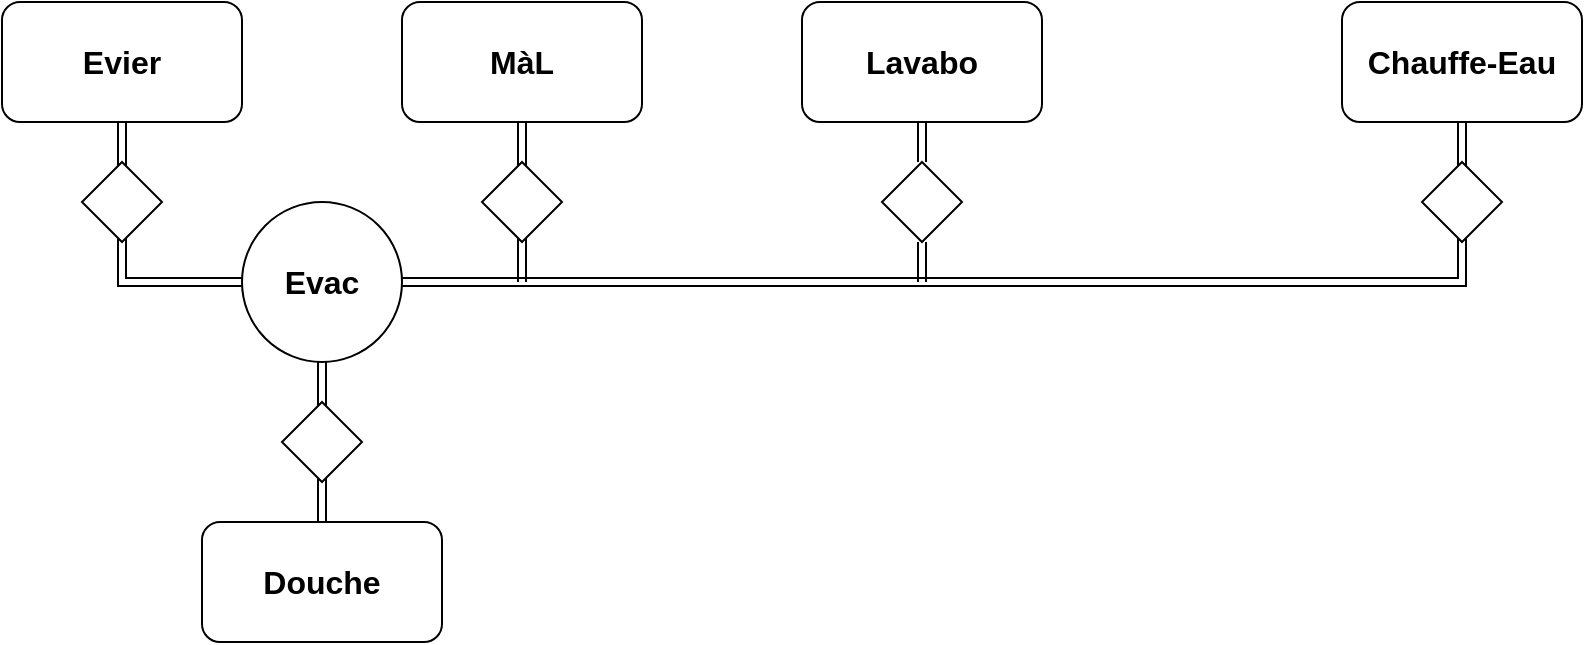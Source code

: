 <mxfile version="12.6.5" type="github">
  <diagram id="cXAyC1VZPasHQBESQU25" name="Page-1">
    <mxGraphModel dx="1102" dy="568" grid="1" gridSize="10" guides="1" tooltips="1" connect="1" arrows="1" fold="1" page="1" pageScale="1" pageWidth="827" pageHeight="1169" math="0" shadow="0">
      <root>
        <mxCell id="0"/>
        <mxCell id="1" parent="0"/>
        <mxCell id="ux5uT29NNQ9zy8v0MpDd-10" style="edgeStyle=orthogonalEdgeStyle;rounded=0;orthogonalLoop=1;jettySize=auto;html=1;exitX=0.5;exitY=1;exitDx=0;exitDy=0;entryX=0;entryY=0.5;entryDx=0;entryDy=0;shape=link;" edge="1" parent="1" source="ux5uT29NNQ9zy8v0MpDd-2" target="ux5uT29NNQ9zy8v0MpDd-8">
          <mxGeometry relative="1" as="geometry"/>
        </mxCell>
        <mxCell id="ux5uT29NNQ9zy8v0MpDd-2" value="&lt;font style=&quot;font-size: 16px&quot;&gt;&lt;b&gt;Evier&lt;/b&gt;&lt;/font&gt;" style="rounded=1;whiteSpace=wrap;html=1;" vertex="1" parent="1">
          <mxGeometry y="300" width="120" height="60" as="geometry"/>
        </mxCell>
        <mxCell id="ux5uT29NNQ9zy8v0MpDd-14" style="edgeStyle=orthogonalEdgeStyle;shape=link;rounded=0;orthogonalLoop=1;jettySize=auto;html=1;exitX=0.5;exitY=1;exitDx=0;exitDy=0;" edge="1" parent="1" source="ux5uT29NNQ9zy8v0MpDd-3">
          <mxGeometry relative="1" as="geometry">
            <mxPoint x="260" y="440" as="targetPoint"/>
          </mxGeometry>
        </mxCell>
        <mxCell id="ux5uT29NNQ9zy8v0MpDd-3" value="&lt;font style=&quot;font-size: 16px&quot;&gt;&lt;b&gt;MàL&lt;br&gt;&lt;/b&gt;&lt;/font&gt;" style="rounded=1;whiteSpace=wrap;html=1;" vertex="1" parent="1">
          <mxGeometry x="200" y="300" width="120" height="60" as="geometry"/>
        </mxCell>
        <mxCell id="ux5uT29NNQ9zy8v0MpDd-15" style="edgeStyle=orthogonalEdgeStyle;shape=link;rounded=0;orthogonalLoop=1;jettySize=auto;html=1;exitX=0.5;exitY=1;exitDx=0;exitDy=0;" edge="1" parent="1" source="ux5uT29NNQ9zy8v0MpDd-18">
          <mxGeometry relative="1" as="geometry">
            <mxPoint x="460" y="440" as="targetPoint"/>
          </mxGeometry>
        </mxCell>
        <mxCell id="ux5uT29NNQ9zy8v0MpDd-4" value="&lt;font style=&quot;font-size: 16px&quot;&gt;&lt;b&gt;Lavabo&lt;br&gt;&lt;/b&gt;&lt;/font&gt;" style="rounded=1;whiteSpace=wrap;html=1;" vertex="1" parent="1">
          <mxGeometry x="400" y="300" width="120" height="60" as="geometry"/>
        </mxCell>
        <mxCell id="ux5uT29NNQ9zy8v0MpDd-13" style="edgeStyle=orthogonalEdgeStyle;shape=link;rounded=0;orthogonalLoop=1;jettySize=auto;html=1;exitX=0.5;exitY=1;exitDx=0;exitDy=0;entryX=1;entryY=0.5;entryDx=0;entryDy=0;" edge="1" parent="1" source="ux5uT29NNQ9zy8v0MpDd-5" target="ux5uT29NNQ9zy8v0MpDd-8">
          <mxGeometry relative="1" as="geometry"/>
        </mxCell>
        <mxCell id="ux5uT29NNQ9zy8v0MpDd-5" value="&lt;font style=&quot;font-size: 16px&quot;&gt;&lt;b&gt;Chauffe-Eau&lt;br&gt;&lt;/b&gt;&lt;/font&gt;" style="rounded=1;whiteSpace=wrap;html=1;" vertex="1" parent="1">
          <mxGeometry x="670" y="300" width="120" height="60" as="geometry"/>
        </mxCell>
        <mxCell id="ux5uT29NNQ9zy8v0MpDd-12" style="edgeStyle=orthogonalEdgeStyle;shape=link;rounded=0;orthogonalLoop=1;jettySize=auto;html=1;exitX=0.5;exitY=0;exitDx=0;exitDy=0;entryX=0.5;entryY=1;entryDx=0;entryDy=0;" edge="1" parent="1" source="ux5uT29NNQ9zy8v0MpDd-6" target="ux5uT29NNQ9zy8v0MpDd-8">
          <mxGeometry relative="1" as="geometry"/>
        </mxCell>
        <mxCell id="ux5uT29NNQ9zy8v0MpDd-6" value="&lt;font style=&quot;font-size: 16px&quot;&gt;&lt;b&gt;Douche&lt;br&gt;&lt;/b&gt;&lt;/font&gt;" style="rounded=1;whiteSpace=wrap;html=1;" vertex="1" parent="1">
          <mxGeometry x="100" y="560" width="120" height="60" as="geometry"/>
        </mxCell>
        <mxCell id="ux5uT29NNQ9zy8v0MpDd-8" value="&lt;b&gt;&lt;font style=&quot;font-size: 16px&quot;&gt;Evac&lt;/font&gt;&lt;/b&gt;" style="ellipse;whiteSpace=wrap;html=1;aspect=fixed;" vertex="1" parent="1">
          <mxGeometry x="120" y="400" width="80" height="80" as="geometry"/>
        </mxCell>
        <mxCell id="ux5uT29NNQ9zy8v0MpDd-11" value="" style="rhombus;whiteSpace=wrap;html=1;" vertex="1" parent="1">
          <mxGeometry x="40" y="380" width="40" height="40" as="geometry"/>
        </mxCell>
        <mxCell id="ux5uT29NNQ9zy8v0MpDd-17" value="" style="rhombus;whiteSpace=wrap;html=1;" vertex="1" parent="1">
          <mxGeometry x="240" y="380" width="40" height="40" as="geometry"/>
        </mxCell>
        <mxCell id="ux5uT29NNQ9zy8v0MpDd-18" value="" style="rhombus;whiteSpace=wrap;html=1;" vertex="1" parent="1">
          <mxGeometry x="440" y="380" width="40" height="40" as="geometry"/>
        </mxCell>
        <mxCell id="ux5uT29NNQ9zy8v0MpDd-19" style="edgeStyle=orthogonalEdgeStyle;shape=link;rounded=0;orthogonalLoop=1;jettySize=auto;html=1;exitX=0.5;exitY=1;exitDx=0;exitDy=0;" edge="1" parent="1" source="ux5uT29NNQ9zy8v0MpDd-4" target="ux5uT29NNQ9zy8v0MpDd-18">
          <mxGeometry relative="1" as="geometry">
            <mxPoint x="460" y="440" as="targetPoint"/>
            <mxPoint x="460" y="350" as="sourcePoint"/>
          </mxGeometry>
        </mxCell>
        <mxCell id="ux5uT29NNQ9zy8v0MpDd-20" value="" style="rhombus;whiteSpace=wrap;html=1;" vertex="1" parent="1">
          <mxGeometry x="710" y="380" width="40" height="40" as="geometry"/>
        </mxCell>
        <mxCell id="ux5uT29NNQ9zy8v0MpDd-21" value="" style="rhombus;whiteSpace=wrap;html=1;" vertex="1" parent="1">
          <mxGeometry x="140" y="500" width="40" height="40" as="geometry"/>
        </mxCell>
      </root>
    </mxGraphModel>
  </diagram>
</mxfile>
